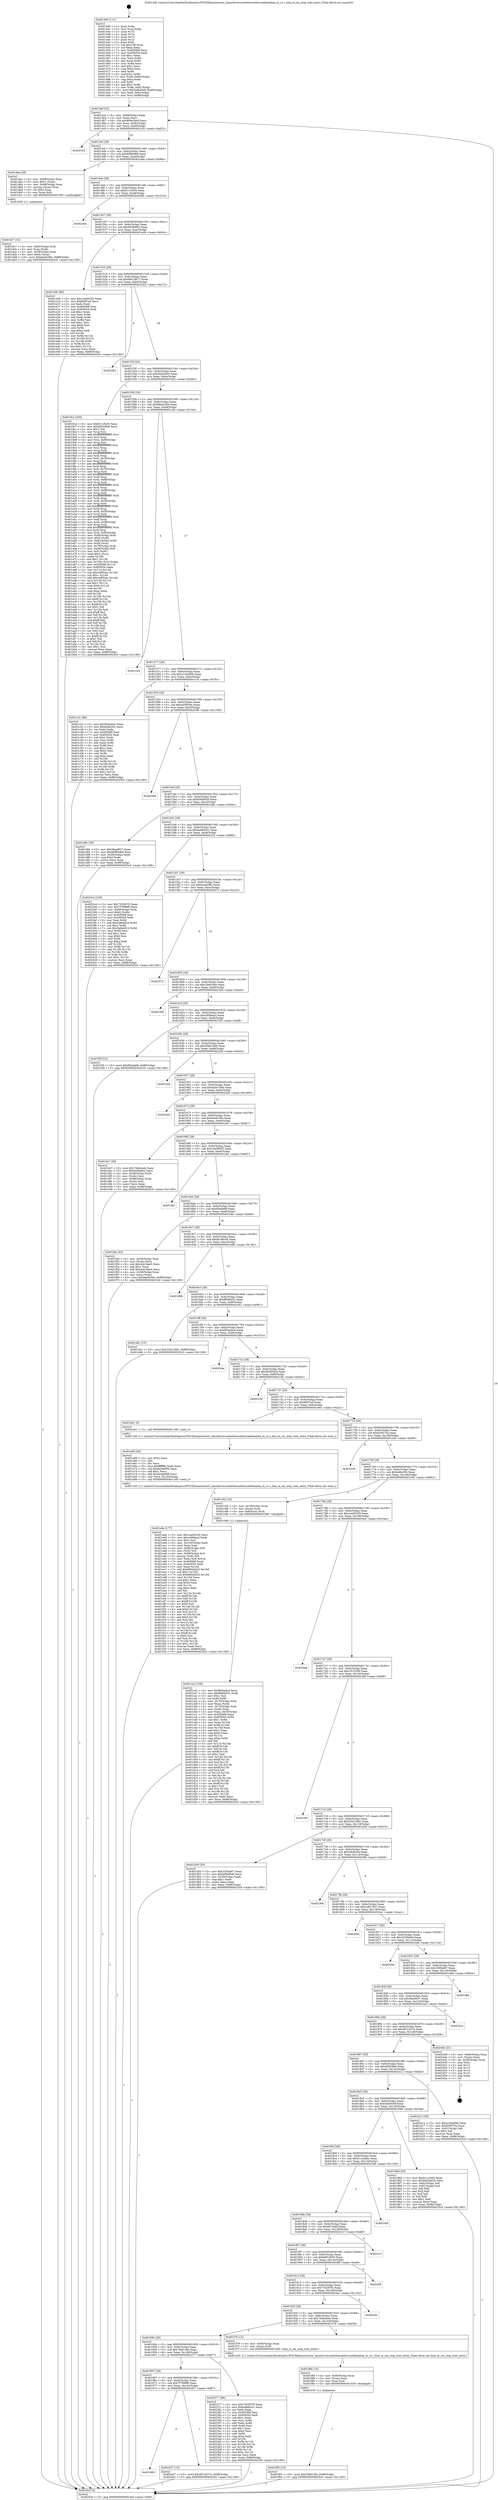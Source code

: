 digraph "0x401440" {
  label = "0x401440 (/mnt/c/Users/mathe/Desktop/tcc/POCII/binaries/extr_linuxdriversnetethernetbrocadebnabna_tx_rx.c_bna_tx_sm_stop_wait_entry_Final-ollvm.out::main(0))"
  labelloc = "t"
  node[shape=record]

  Entry [label="",width=0.3,height=0.3,shape=circle,fillcolor=black,style=filled]
  "0x4014af" [label="{
     0x4014af [32]\l
     | [instrs]\l
     &nbsp;&nbsp;0x4014af \<+6\>: mov -0x88(%rbp),%eax\l
     &nbsp;&nbsp;0x4014b5 \<+2\>: mov %eax,%ecx\l
     &nbsp;&nbsp;0x4014b7 \<+6\>: sub $0x809e24e9,%ecx\l
     &nbsp;&nbsp;0x4014bd \<+6\>: mov %eax,-0x9c(%rbp)\l
     &nbsp;&nbsp;0x4014c3 \<+6\>: mov %ecx,-0xa0(%rbp)\l
     &nbsp;&nbsp;0x4014c9 \<+6\>: je 0000000000402162 \<main+0xd22\>\l
  }"]
  "0x402162" [label="{
     0x402162\l
  }", style=dashed]
  "0x4014cf" [label="{
     0x4014cf [28]\l
     | [instrs]\l
     &nbsp;&nbsp;0x4014cf \<+5\>: jmp 00000000004014d4 \<main+0x94\>\l
     &nbsp;&nbsp;0x4014d4 \<+6\>: mov -0x9c(%rbp),%eax\l
     &nbsp;&nbsp;0x4014da \<+5\>: sub $0x90f80db6,%eax\l
     &nbsp;&nbsp;0x4014df \<+6\>: mov %eax,-0xa4(%rbp)\l
     &nbsp;&nbsp;0x4014e5 \<+6\>: je 0000000000401daa \<main+0x96a\>\l
  }"]
  Exit [label="",width=0.3,height=0.3,shape=circle,fillcolor=black,style=filled,peripheries=2]
  "0x401daa" [label="{
     0x401daa [29]\l
     | [instrs]\l
     &nbsp;&nbsp;0x401daa \<+4\>: mov -0x68(%rbp),%rax\l
     &nbsp;&nbsp;0x401dae \<+6\>: movl $0x1,(%rax)\l
     &nbsp;&nbsp;0x401db4 \<+4\>: mov -0x68(%rbp),%rax\l
     &nbsp;&nbsp;0x401db8 \<+3\>: movslq (%rax),%rax\l
     &nbsp;&nbsp;0x401dbb \<+4\>: shl $0x2,%rax\l
     &nbsp;&nbsp;0x401dbf \<+3\>: mov %rax,%rdi\l
     &nbsp;&nbsp;0x401dc2 \<+5\>: call 0000000000401050 \<malloc@plt\>\l
     | [calls]\l
     &nbsp;&nbsp;0x401050 \{1\} (unknown)\l
  }"]
  "0x4014eb" [label="{
     0x4014eb [28]\l
     | [instrs]\l
     &nbsp;&nbsp;0x4014eb \<+5\>: jmp 00000000004014f0 \<main+0xb0\>\l
     &nbsp;&nbsp;0x4014f0 \<+6\>: mov -0x9c(%rbp),%eax\l
     &nbsp;&nbsp;0x4014f6 \<+5\>: sub $0x911cf435,%eax\l
     &nbsp;&nbsp;0x4014fb \<+6\>: mov %eax,-0xa8(%rbp)\l
     &nbsp;&nbsp;0x401501 \<+6\>: je 000000000040245b \<main+0x101b\>\l
  }"]
  "0x401983" [label="{
     0x401983\l
  }", style=dashed]
  "0x40245b" [label="{
     0x40245b\l
  }", style=dashed]
  "0x401507" [label="{
     0x401507 [28]\l
     | [instrs]\l
     &nbsp;&nbsp;0x401507 \<+5\>: jmp 000000000040150c \<main+0xcc\>\l
     &nbsp;&nbsp;0x40150c \<+6\>: mov -0x9c(%rbp),%eax\l
     &nbsp;&nbsp;0x401512 \<+5\>: sub $0x945fe662,%eax\l
     &nbsp;&nbsp;0x401517 \<+6\>: mov %eax,-0xac(%rbp)\l
     &nbsp;&nbsp;0x40151d \<+6\>: je 0000000000401e0b \<main+0x9cb\>\l
  }"]
  "0x402437" [label="{
     0x402437 [15]\l
     | [instrs]\l
     &nbsp;&nbsp;0x402437 \<+10\>: movl $0x497c4374,-0x88(%rbp)\l
     &nbsp;&nbsp;0x402441 \<+5\>: jmp 00000000004025c0 \<main+0x1180\>\l
  }"]
  "0x401e0b" [label="{
     0x401e0b [86]\l
     | [instrs]\l
     &nbsp;&nbsp;0x401e0b \<+5\>: mov $0x1ea05229,%eax\l
     &nbsp;&nbsp;0x401e10 \<+5\>: mov $0x9697ed,%ecx\l
     &nbsp;&nbsp;0x401e15 \<+2\>: xor %edx,%edx\l
     &nbsp;&nbsp;0x401e17 \<+7\>: mov 0x405068,%esi\l
     &nbsp;&nbsp;0x401e1e \<+7\>: mov 0x405054,%edi\l
     &nbsp;&nbsp;0x401e25 \<+3\>: sub $0x1,%edx\l
     &nbsp;&nbsp;0x401e28 \<+3\>: mov %esi,%r8d\l
     &nbsp;&nbsp;0x401e2b \<+3\>: add %edx,%r8d\l
     &nbsp;&nbsp;0x401e2e \<+4\>: imul %r8d,%esi\l
     &nbsp;&nbsp;0x401e32 \<+3\>: and $0x1,%esi\l
     &nbsp;&nbsp;0x401e35 \<+3\>: cmp $0x0,%esi\l
     &nbsp;&nbsp;0x401e38 \<+4\>: sete %r9b\l
     &nbsp;&nbsp;0x401e3c \<+3\>: cmp $0xa,%edi\l
     &nbsp;&nbsp;0x401e3f \<+4\>: setl %r10b\l
     &nbsp;&nbsp;0x401e43 \<+3\>: mov %r9b,%r11b\l
     &nbsp;&nbsp;0x401e46 \<+3\>: and %r10b,%r11b\l
     &nbsp;&nbsp;0x401e49 \<+3\>: xor %r10b,%r9b\l
     &nbsp;&nbsp;0x401e4c \<+3\>: or %r9b,%r11b\l
     &nbsp;&nbsp;0x401e4f \<+4\>: test $0x1,%r11b\l
     &nbsp;&nbsp;0x401e53 \<+3\>: cmovne %ecx,%eax\l
     &nbsp;&nbsp;0x401e56 \<+6\>: mov %eax,-0x88(%rbp)\l
     &nbsp;&nbsp;0x401e5c \<+5\>: jmp 00000000004025c0 \<main+0x1180\>\l
  }"]
  "0x401523" [label="{
     0x401523 [28]\l
     | [instrs]\l
     &nbsp;&nbsp;0x401523 \<+5\>: jmp 0000000000401528 \<main+0xe8\>\l
     &nbsp;&nbsp;0x401528 \<+6\>: mov -0x9c(%rbp),%eax\l
     &nbsp;&nbsp;0x40152e \<+5\>: sub $0x94b7db77,%eax\l
     &nbsp;&nbsp;0x401533 \<+6\>: mov %eax,-0xb0(%rbp)\l
     &nbsp;&nbsp;0x401539 \<+6\>: je 00000000004022b2 \<main+0xe72\>\l
  }"]
  "0x401967" [label="{
     0x401967 [28]\l
     | [instrs]\l
     &nbsp;&nbsp;0x401967 \<+5\>: jmp 000000000040196c \<main+0x52c\>\l
     &nbsp;&nbsp;0x40196c \<+6\>: mov -0x9c(%rbp),%eax\l
     &nbsp;&nbsp;0x401972 \<+5\>: sub $0x7f7998f6,%eax\l
     &nbsp;&nbsp;0x401977 \<+6\>: mov %eax,-0x14c(%rbp)\l
     &nbsp;&nbsp;0x40197d \<+6\>: je 0000000000402437 \<main+0xff7\>\l
  }"]
  "0x4022b2" [label="{
     0x4022b2\l
  }", style=dashed]
  "0x40153f" [label="{
     0x40153f [28]\l
     | [instrs]\l
     &nbsp;&nbsp;0x40153f \<+5\>: jmp 0000000000401544 \<main+0x104\>\l
     &nbsp;&nbsp;0x401544 \<+6\>: mov -0x9c(%rbp),%eax\l
     &nbsp;&nbsp;0x40154a \<+5\>: sub $0x94d3a655,%eax\l
     &nbsp;&nbsp;0x40154f \<+6\>: mov %eax,-0xb4(%rbp)\l
     &nbsp;&nbsp;0x401555 \<+6\>: je 00000000004019c2 \<main+0x582\>\l
  }"]
  "0x402377" [label="{
     0x402377 [86]\l
     | [instrs]\l
     &nbsp;&nbsp;0x402377 \<+5\>: mov $0x735287f3,%eax\l
     &nbsp;&nbsp;0x40237c \<+5\>: mov $0xba8d4c01,%ecx\l
     &nbsp;&nbsp;0x402381 \<+2\>: xor %edx,%edx\l
     &nbsp;&nbsp;0x402383 \<+7\>: mov 0x405068,%esi\l
     &nbsp;&nbsp;0x40238a \<+7\>: mov 0x405054,%edi\l
     &nbsp;&nbsp;0x402391 \<+3\>: sub $0x1,%edx\l
     &nbsp;&nbsp;0x402394 \<+3\>: mov %esi,%r8d\l
     &nbsp;&nbsp;0x402397 \<+3\>: add %edx,%r8d\l
     &nbsp;&nbsp;0x40239a \<+4\>: imul %r8d,%esi\l
     &nbsp;&nbsp;0x40239e \<+3\>: and $0x1,%esi\l
     &nbsp;&nbsp;0x4023a1 \<+3\>: cmp $0x0,%esi\l
     &nbsp;&nbsp;0x4023a4 \<+4\>: sete %r9b\l
     &nbsp;&nbsp;0x4023a8 \<+3\>: cmp $0xa,%edi\l
     &nbsp;&nbsp;0x4023ab \<+4\>: setl %r10b\l
     &nbsp;&nbsp;0x4023af \<+3\>: mov %r9b,%r11b\l
     &nbsp;&nbsp;0x4023b2 \<+3\>: and %r10b,%r11b\l
     &nbsp;&nbsp;0x4023b5 \<+3\>: xor %r10b,%r9b\l
     &nbsp;&nbsp;0x4023b8 \<+3\>: or %r9b,%r11b\l
     &nbsp;&nbsp;0x4023bb \<+4\>: test $0x1,%r11b\l
     &nbsp;&nbsp;0x4023bf \<+3\>: cmovne %ecx,%eax\l
     &nbsp;&nbsp;0x4023c2 \<+6\>: mov %eax,-0x88(%rbp)\l
     &nbsp;&nbsp;0x4023c8 \<+5\>: jmp 00000000004025c0 \<main+0x1180\>\l
  }"]
  "0x4019c2" [label="{
     0x4019c2 [336]\l
     | [instrs]\l
     &nbsp;&nbsp;0x4019c2 \<+5\>: mov $0x911cf435,%eax\l
     &nbsp;&nbsp;0x4019c7 \<+5\>: mov $0x4f3038a6,%ecx\l
     &nbsp;&nbsp;0x4019cc \<+2\>: mov $0x1,%dl\l
     &nbsp;&nbsp;0x4019ce \<+3\>: mov %rsp,%rsi\l
     &nbsp;&nbsp;0x4019d1 \<+4\>: add $0xfffffffffffffff0,%rsi\l
     &nbsp;&nbsp;0x4019d5 \<+3\>: mov %rsi,%rsp\l
     &nbsp;&nbsp;0x4019d8 \<+4\>: mov %rsi,-0x80(%rbp)\l
     &nbsp;&nbsp;0x4019dc \<+3\>: mov %rsp,%rsi\l
     &nbsp;&nbsp;0x4019df \<+4\>: add $0xfffffffffffffff0,%rsi\l
     &nbsp;&nbsp;0x4019e3 \<+3\>: mov %rsi,%rsp\l
     &nbsp;&nbsp;0x4019e6 \<+3\>: mov %rsp,%rdi\l
     &nbsp;&nbsp;0x4019e9 \<+4\>: add $0xfffffffffffffff0,%rdi\l
     &nbsp;&nbsp;0x4019ed \<+3\>: mov %rdi,%rsp\l
     &nbsp;&nbsp;0x4019f0 \<+4\>: mov %rdi,-0x78(%rbp)\l
     &nbsp;&nbsp;0x4019f4 \<+3\>: mov %rsp,%rdi\l
     &nbsp;&nbsp;0x4019f7 \<+4\>: add $0xfffffffffffffff0,%rdi\l
     &nbsp;&nbsp;0x4019fb \<+3\>: mov %rdi,%rsp\l
     &nbsp;&nbsp;0x4019fe \<+4\>: mov %rdi,-0x70(%rbp)\l
     &nbsp;&nbsp;0x401a02 \<+3\>: mov %rsp,%rdi\l
     &nbsp;&nbsp;0x401a05 \<+4\>: add $0xfffffffffffffff0,%rdi\l
     &nbsp;&nbsp;0x401a09 \<+3\>: mov %rdi,%rsp\l
     &nbsp;&nbsp;0x401a0c \<+4\>: mov %rdi,-0x68(%rbp)\l
     &nbsp;&nbsp;0x401a10 \<+3\>: mov %rsp,%rdi\l
     &nbsp;&nbsp;0x401a13 \<+4\>: add $0xfffffffffffffff0,%rdi\l
     &nbsp;&nbsp;0x401a17 \<+3\>: mov %rdi,%rsp\l
     &nbsp;&nbsp;0x401a1a \<+4\>: mov %rdi,-0x60(%rbp)\l
     &nbsp;&nbsp;0x401a1e \<+3\>: mov %rsp,%rdi\l
     &nbsp;&nbsp;0x401a21 \<+4\>: add $0xfffffffffffffff0,%rdi\l
     &nbsp;&nbsp;0x401a25 \<+3\>: mov %rdi,%rsp\l
     &nbsp;&nbsp;0x401a28 \<+4\>: mov %rdi,-0x58(%rbp)\l
     &nbsp;&nbsp;0x401a2c \<+3\>: mov %rsp,%rdi\l
     &nbsp;&nbsp;0x401a2f \<+4\>: add $0xfffffffffffffff0,%rdi\l
     &nbsp;&nbsp;0x401a33 \<+3\>: mov %rdi,%rsp\l
     &nbsp;&nbsp;0x401a36 \<+4\>: mov %rdi,-0x50(%rbp)\l
     &nbsp;&nbsp;0x401a3a \<+3\>: mov %rsp,%rdi\l
     &nbsp;&nbsp;0x401a3d \<+4\>: add $0xfffffffffffffff0,%rdi\l
     &nbsp;&nbsp;0x401a41 \<+3\>: mov %rdi,%rsp\l
     &nbsp;&nbsp;0x401a44 \<+4\>: mov %rdi,-0x48(%rbp)\l
     &nbsp;&nbsp;0x401a48 \<+3\>: mov %rsp,%rdi\l
     &nbsp;&nbsp;0x401a4b \<+4\>: add $0xfffffffffffffff0,%rdi\l
     &nbsp;&nbsp;0x401a4f \<+3\>: mov %rdi,%rsp\l
     &nbsp;&nbsp;0x401a52 \<+4\>: mov %rdi,-0x40(%rbp)\l
     &nbsp;&nbsp;0x401a56 \<+4\>: mov -0x80(%rbp),%rdi\l
     &nbsp;&nbsp;0x401a5a \<+6\>: movl $0x0,(%rdi)\l
     &nbsp;&nbsp;0x401a60 \<+7\>: mov -0x8c(%rbp),%r8d\l
     &nbsp;&nbsp;0x401a67 \<+3\>: mov %r8d,(%rsi)\l
     &nbsp;&nbsp;0x401a6a \<+4\>: mov -0x78(%rbp),%rdi\l
     &nbsp;&nbsp;0x401a6e \<+7\>: mov -0x98(%rbp),%r9\l
     &nbsp;&nbsp;0x401a75 \<+3\>: mov %r9,(%rdi)\l
     &nbsp;&nbsp;0x401a78 \<+3\>: cmpl $0x2,(%rsi)\l
     &nbsp;&nbsp;0x401a7b \<+4\>: setne %r10b\l
     &nbsp;&nbsp;0x401a7f \<+4\>: and $0x1,%r10b\l
     &nbsp;&nbsp;0x401a83 \<+4\>: mov %r10b,-0x31(%rbp)\l
     &nbsp;&nbsp;0x401a87 \<+8\>: mov 0x405068,%r11d\l
     &nbsp;&nbsp;0x401a8f \<+7\>: mov 0x405054,%ebx\l
     &nbsp;&nbsp;0x401a96 \<+3\>: mov %r11d,%r14d\l
     &nbsp;&nbsp;0x401a99 \<+7\>: sub $0xcedf5aac,%r14d\l
     &nbsp;&nbsp;0x401aa0 \<+4\>: sub $0x1,%r14d\l
     &nbsp;&nbsp;0x401aa4 \<+7\>: add $0xcedf5aac,%r14d\l
     &nbsp;&nbsp;0x401aab \<+4\>: imul %r14d,%r11d\l
     &nbsp;&nbsp;0x401aaf \<+4\>: and $0x1,%r11d\l
     &nbsp;&nbsp;0x401ab3 \<+4\>: cmp $0x0,%r11d\l
     &nbsp;&nbsp;0x401ab7 \<+4\>: sete %r10b\l
     &nbsp;&nbsp;0x401abb \<+3\>: cmp $0xa,%ebx\l
     &nbsp;&nbsp;0x401abe \<+4\>: setl %r15b\l
     &nbsp;&nbsp;0x401ac2 \<+3\>: mov %r10b,%r12b\l
     &nbsp;&nbsp;0x401ac5 \<+4\>: xor $0xff,%r12b\l
     &nbsp;&nbsp;0x401ac9 \<+3\>: mov %r15b,%r13b\l
     &nbsp;&nbsp;0x401acc \<+4\>: xor $0xff,%r13b\l
     &nbsp;&nbsp;0x401ad0 \<+3\>: xor $0x1,%dl\l
     &nbsp;&nbsp;0x401ad3 \<+3\>: mov %r12b,%sil\l
     &nbsp;&nbsp;0x401ad6 \<+4\>: and $0xff,%sil\l
     &nbsp;&nbsp;0x401ada \<+3\>: and %dl,%r10b\l
     &nbsp;&nbsp;0x401add \<+3\>: mov %r13b,%dil\l
     &nbsp;&nbsp;0x401ae0 \<+4\>: and $0xff,%dil\l
     &nbsp;&nbsp;0x401ae4 \<+3\>: and %dl,%r15b\l
     &nbsp;&nbsp;0x401ae7 \<+3\>: or %r10b,%sil\l
     &nbsp;&nbsp;0x401aea \<+3\>: or %r15b,%dil\l
     &nbsp;&nbsp;0x401aed \<+3\>: xor %dil,%sil\l
     &nbsp;&nbsp;0x401af0 \<+3\>: or %r13b,%r12b\l
     &nbsp;&nbsp;0x401af3 \<+4\>: xor $0xff,%r12b\l
     &nbsp;&nbsp;0x401af7 \<+3\>: or $0x1,%dl\l
     &nbsp;&nbsp;0x401afa \<+3\>: and %dl,%r12b\l
     &nbsp;&nbsp;0x401afd \<+3\>: or %r12b,%sil\l
     &nbsp;&nbsp;0x401b00 \<+4\>: test $0x1,%sil\l
     &nbsp;&nbsp;0x401b04 \<+3\>: cmovne %ecx,%eax\l
     &nbsp;&nbsp;0x401b07 \<+6\>: mov %eax,-0x88(%rbp)\l
     &nbsp;&nbsp;0x401b0d \<+5\>: jmp 00000000004025c0 \<main+0x1180\>\l
  }"]
  "0x40155b" [label="{
     0x40155b [28]\l
     | [instrs]\l
     &nbsp;&nbsp;0x40155b \<+5\>: jmp 0000000000401560 \<main+0x120\>\l
     &nbsp;&nbsp;0x401560 \<+6\>: mov -0x9c(%rbp),%eax\l
     &nbsp;&nbsp;0x401566 \<+5\>: sub $0x98edc56d,%eax\l
     &nbsp;&nbsp;0x40156b \<+6\>: mov %eax,-0xb8(%rbp)\l
     &nbsp;&nbsp;0x401571 \<+6\>: je 0000000000401c2d \<main+0x7ed\>\l
  }"]
  "0x401f93" [label="{
     0x401f93 [15]\l
     | [instrs]\l
     &nbsp;&nbsp;0x401f93 \<+10\>: movl $0x766614fe,-0x88(%rbp)\l
     &nbsp;&nbsp;0x401f9d \<+5\>: jmp 00000000004025c0 \<main+0x1180\>\l
  }"]
  "0x401c2d" [label="{
     0x401c2d\l
  }", style=dashed]
  "0x401577" [label="{
     0x401577 [28]\l
     | [instrs]\l
     &nbsp;&nbsp;0x401577 \<+5\>: jmp 000000000040157c \<main+0x13c\>\l
     &nbsp;&nbsp;0x40157c \<+6\>: mov -0x9c(%rbp),%eax\l
     &nbsp;&nbsp;0x401582 \<+5\>: sub $0xa1d2e668,%eax\l
     &nbsp;&nbsp;0x401587 \<+6\>: mov %eax,-0xbc(%rbp)\l
     &nbsp;&nbsp;0x40158d \<+6\>: je 0000000000401c3c \<main+0x7fc\>\l
  }"]
  "0x401f84" [label="{
     0x401f84 [15]\l
     | [instrs]\l
     &nbsp;&nbsp;0x401f84 \<+4\>: mov -0x60(%rbp),%rax\l
     &nbsp;&nbsp;0x401f88 \<+3\>: mov (%rax),%rax\l
     &nbsp;&nbsp;0x401f8b \<+3\>: mov %rax,%rdi\l
     &nbsp;&nbsp;0x401f8e \<+5\>: call 0000000000401030 \<free@plt\>\l
     | [calls]\l
     &nbsp;&nbsp;0x401030 \{1\} (unknown)\l
  }"]
  "0x401c3c" [label="{
     0x401c3c [86]\l
     | [instrs]\l
     &nbsp;&nbsp;0x401c3c \<+5\>: mov $0xf93ea6ce,%eax\l
     &nbsp;&nbsp;0x401c41 \<+5\>: mov $0xbd8e302,%ecx\l
     &nbsp;&nbsp;0x401c46 \<+2\>: xor %edx,%edx\l
     &nbsp;&nbsp;0x401c48 \<+7\>: mov 0x405068,%esi\l
     &nbsp;&nbsp;0x401c4f \<+7\>: mov 0x405054,%edi\l
     &nbsp;&nbsp;0x401c56 \<+3\>: sub $0x1,%edx\l
     &nbsp;&nbsp;0x401c59 \<+3\>: mov %esi,%r8d\l
     &nbsp;&nbsp;0x401c5c \<+3\>: add %edx,%r8d\l
     &nbsp;&nbsp;0x401c5f \<+4\>: imul %r8d,%esi\l
     &nbsp;&nbsp;0x401c63 \<+3\>: and $0x1,%esi\l
     &nbsp;&nbsp;0x401c66 \<+3\>: cmp $0x0,%esi\l
     &nbsp;&nbsp;0x401c69 \<+4\>: sete %r9b\l
     &nbsp;&nbsp;0x401c6d \<+3\>: cmp $0xa,%edi\l
     &nbsp;&nbsp;0x401c70 \<+4\>: setl %r10b\l
     &nbsp;&nbsp;0x401c74 \<+3\>: mov %r9b,%r11b\l
     &nbsp;&nbsp;0x401c77 \<+3\>: and %r10b,%r11b\l
     &nbsp;&nbsp;0x401c7a \<+3\>: xor %r10b,%r9b\l
     &nbsp;&nbsp;0x401c7d \<+3\>: or %r9b,%r11b\l
     &nbsp;&nbsp;0x401c80 \<+4\>: test $0x1,%r11b\l
     &nbsp;&nbsp;0x401c84 \<+3\>: cmovne %ecx,%eax\l
     &nbsp;&nbsp;0x401c87 \<+6\>: mov %eax,-0x88(%rbp)\l
     &nbsp;&nbsp;0x401c8d \<+5\>: jmp 00000000004025c0 \<main+0x1180\>\l
  }"]
  "0x401593" [label="{
     0x401593 [28]\l
     | [instrs]\l
     &nbsp;&nbsp;0x401593 \<+5\>: jmp 0000000000401598 \<main+0x158\>\l
     &nbsp;&nbsp;0x401598 \<+6\>: mov -0x9c(%rbp),%eax\l
     &nbsp;&nbsp;0x40159e \<+5\>: sub $0xa43f05ee,%eax\l
     &nbsp;&nbsp;0x4015a3 \<+6\>: mov %eax,-0xc0(%rbp)\l
     &nbsp;&nbsp;0x4015a9 \<+6\>: je 0000000000402598 \<main+0x1158\>\l
  }"]
  "0x40194b" [label="{
     0x40194b [28]\l
     | [instrs]\l
     &nbsp;&nbsp;0x40194b \<+5\>: jmp 0000000000401950 \<main+0x510\>\l
     &nbsp;&nbsp;0x401950 \<+6\>: mov -0x9c(%rbp),%eax\l
     &nbsp;&nbsp;0x401956 \<+5\>: sub $0x766614fe,%eax\l
     &nbsp;&nbsp;0x40195b \<+6\>: mov %eax,-0x148(%rbp)\l
     &nbsp;&nbsp;0x401961 \<+6\>: je 0000000000402377 \<main+0xf37\>\l
  }"]
  "0x402598" [label="{
     0x402598\l
  }", style=dashed]
  "0x4015af" [label="{
     0x4015af [28]\l
     | [instrs]\l
     &nbsp;&nbsp;0x4015af \<+5\>: jmp 00000000004015b4 \<main+0x174\>\l
     &nbsp;&nbsp;0x4015b4 \<+6\>: mov -0x9c(%rbp),%eax\l
     &nbsp;&nbsp;0x4015ba \<+5\>: sub $0xb564f5a9,%eax\l
     &nbsp;&nbsp;0x4015bf \<+6\>: mov %eax,-0xc4(%rbp)\l
     &nbsp;&nbsp;0x4015c5 \<+6\>: je 0000000000401d8c \<main+0x94c\>\l
  }"]
  "0x401f78" [label="{
     0x401f78 [12]\l
     | [instrs]\l
     &nbsp;&nbsp;0x401f78 \<+4\>: mov -0x60(%rbp),%rax\l
     &nbsp;&nbsp;0x401f7c \<+3\>: mov (%rax),%rdi\l
     &nbsp;&nbsp;0x401f7f \<+5\>: call 0000000000401430 \<bna_tx_sm_stop_wait_entry\>\l
     | [calls]\l
     &nbsp;&nbsp;0x401430 \{1\} (/mnt/c/Users/mathe/Desktop/tcc/POCII/binaries/extr_linuxdriversnetethernetbrocadebnabna_tx_rx.c_bna_tx_sm_stop_wait_entry_Final-ollvm.out::bna_tx_sm_stop_wait_entry)\l
  }"]
  "0x401d8c" [label="{
     0x401d8c [30]\l
     | [instrs]\l
     &nbsp;&nbsp;0x401d8c \<+5\>: mov $0x38aef937,%eax\l
     &nbsp;&nbsp;0x401d91 \<+5\>: mov $0x90f80db6,%ecx\l
     &nbsp;&nbsp;0x401d96 \<+3\>: mov -0x30(%rbp),%edx\l
     &nbsp;&nbsp;0x401d99 \<+3\>: cmp $0x0,%edx\l
     &nbsp;&nbsp;0x401d9c \<+3\>: cmove %ecx,%eax\l
     &nbsp;&nbsp;0x401d9f \<+6\>: mov %eax,-0x88(%rbp)\l
     &nbsp;&nbsp;0x401da5 \<+5\>: jmp 00000000004025c0 \<main+0x1180\>\l
  }"]
  "0x4015cb" [label="{
     0x4015cb [28]\l
     | [instrs]\l
     &nbsp;&nbsp;0x4015cb \<+5\>: jmp 00000000004015d0 \<main+0x190\>\l
     &nbsp;&nbsp;0x4015d0 \<+6\>: mov -0x9c(%rbp),%eax\l
     &nbsp;&nbsp;0x4015d6 \<+5\>: sub $0xba8d4c01,%eax\l
     &nbsp;&nbsp;0x4015db \<+6\>: mov %eax,-0xc8(%rbp)\l
     &nbsp;&nbsp;0x4015e1 \<+6\>: je 00000000004023cd \<main+0xf8d\>\l
  }"]
  "0x40192f" [label="{
     0x40192f [28]\l
     | [instrs]\l
     &nbsp;&nbsp;0x40192f \<+5\>: jmp 0000000000401934 \<main+0x4f4\>\l
     &nbsp;&nbsp;0x401934 \<+6\>: mov -0x9c(%rbp),%eax\l
     &nbsp;&nbsp;0x40193a \<+5\>: sub $0x744b2eeb,%eax\l
     &nbsp;&nbsp;0x40193f \<+6\>: mov %eax,-0x144(%rbp)\l
     &nbsp;&nbsp;0x401945 \<+6\>: je 0000000000401f78 \<main+0xb38\>\l
  }"]
  "0x4023cd" [label="{
     0x4023cd [106]\l
     | [instrs]\l
     &nbsp;&nbsp;0x4023cd \<+5\>: mov $0x735287f3,%eax\l
     &nbsp;&nbsp;0x4023d2 \<+5\>: mov $0x7f7998f6,%ecx\l
     &nbsp;&nbsp;0x4023d7 \<+4\>: mov -0x80(%rbp),%rdx\l
     &nbsp;&nbsp;0x4023db \<+6\>: movl $0x0,(%rdx)\l
     &nbsp;&nbsp;0x4023e1 \<+7\>: mov 0x405068,%esi\l
     &nbsp;&nbsp;0x4023e8 \<+7\>: mov 0x405054,%edi\l
     &nbsp;&nbsp;0x4023ef \<+3\>: mov %esi,%r8d\l
     &nbsp;&nbsp;0x4023f2 \<+7\>: add $0x5a8eb81d,%r8d\l
     &nbsp;&nbsp;0x4023f9 \<+4\>: sub $0x1,%r8d\l
     &nbsp;&nbsp;0x4023fd \<+7\>: sub $0x5a8eb81d,%r8d\l
     &nbsp;&nbsp;0x402404 \<+4\>: imul %r8d,%esi\l
     &nbsp;&nbsp;0x402408 \<+3\>: and $0x1,%esi\l
     &nbsp;&nbsp;0x40240b \<+3\>: cmp $0x0,%esi\l
     &nbsp;&nbsp;0x40240e \<+4\>: sete %r9b\l
     &nbsp;&nbsp;0x402412 \<+3\>: cmp $0xa,%edi\l
     &nbsp;&nbsp;0x402415 \<+4\>: setl %r10b\l
     &nbsp;&nbsp;0x402419 \<+3\>: mov %r9b,%r11b\l
     &nbsp;&nbsp;0x40241c \<+3\>: and %r10b,%r11b\l
     &nbsp;&nbsp;0x40241f \<+3\>: xor %r10b,%r9b\l
     &nbsp;&nbsp;0x402422 \<+3\>: or %r9b,%r11b\l
     &nbsp;&nbsp;0x402425 \<+4\>: test $0x1,%r11b\l
     &nbsp;&nbsp;0x402429 \<+3\>: cmovne %ecx,%eax\l
     &nbsp;&nbsp;0x40242c \<+6\>: mov %eax,-0x88(%rbp)\l
     &nbsp;&nbsp;0x402432 \<+5\>: jmp 00000000004025c0 \<main+0x1180\>\l
  }"]
  "0x4015e7" [label="{
     0x4015e7 [28]\l
     | [instrs]\l
     &nbsp;&nbsp;0x4015e7 \<+5\>: jmp 00000000004015ec \<main+0x1ac\>\l
     &nbsp;&nbsp;0x4015ec \<+6\>: mov -0x9c(%rbp),%eax\l
     &nbsp;&nbsp;0x4015f2 \<+5\>: sub $0xbcab2f93,%eax\l
     &nbsp;&nbsp;0x4015f7 \<+6\>: mov %eax,-0xcc(%rbp)\l
     &nbsp;&nbsp;0x4015fd \<+6\>: je 0000000000402072 \<main+0xc32\>\l
  }"]
  "0x4025ac" [label="{
     0x4025ac\l
  }", style=dashed]
  "0x402072" [label="{
     0x402072\l
  }", style=dashed]
  "0x401603" [label="{
     0x401603 [28]\l
     | [instrs]\l
     &nbsp;&nbsp;0x401603 \<+5\>: jmp 0000000000401608 \<main+0x1c8\>\l
     &nbsp;&nbsp;0x401608 \<+6\>: mov -0x9c(%rbp),%eax\l
     &nbsp;&nbsp;0x40160e \<+5\>: sub $0xc3e6194e,%eax\l
     &nbsp;&nbsp;0x401613 \<+6\>: mov %eax,-0xd0(%rbp)\l
     &nbsp;&nbsp;0x401619 \<+6\>: je 000000000040230d \<main+0xecd\>\l
  }"]
  "0x401913" [label="{
     0x401913 [28]\l
     | [instrs]\l
     &nbsp;&nbsp;0x401913 \<+5\>: jmp 0000000000401918 \<main+0x4d8\>\l
     &nbsp;&nbsp;0x401918 \<+6\>: mov -0x9c(%rbp),%eax\l
     &nbsp;&nbsp;0x40191e \<+5\>: sub $0x735287f3,%eax\l
     &nbsp;&nbsp;0x401923 \<+6\>: mov %eax,-0x140(%rbp)\l
     &nbsp;&nbsp;0x401929 \<+6\>: je 00000000004025ac \<main+0x116c\>\l
  }"]
  "0x40230d" [label="{
     0x40230d\l
  }", style=dashed]
  "0x40161f" [label="{
     0x40161f [28]\l
     | [instrs]\l
     &nbsp;&nbsp;0x40161f \<+5\>: jmp 0000000000401624 \<main+0x1e4\>\l
     &nbsp;&nbsp;0x401624 \<+6\>: mov -0x9c(%rbp),%eax\l
     &nbsp;&nbsp;0x40162a \<+5\>: sub $0xcd0fdea3,%eax\l
     &nbsp;&nbsp;0x40162f \<+6\>: mov %eax,-0xd4(%rbp)\l
     &nbsp;&nbsp;0x401635 \<+6\>: je 0000000000401f3f \<main+0xaff\>\l
  }"]
  "0x4020ff" [label="{
     0x4020ff\l
  }", style=dashed]
  "0x401f3f" [label="{
     0x401f3f [15]\l
     | [instrs]\l
     &nbsp;&nbsp;0x401f3f \<+10\>: movl $0xf0befa68,-0x88(%rbp)\l
     &nbsp;&nbsp;0x401f49 \<+5\>: jmp 00000000004025c0 \<main+0x1180\>\l
  }"]
  "0x40163b" [label="{
     0x40163b [28]\l
     | [instrs]\l
     &nbsp;&nbsp;0x40163b \<+5\>: jmp 0000000000401640 \<main+0x200\>\l
     &nbsp;&nbsp;0x401640 \<+6\>: mov -0x9c(%rbp),%eax\l
     &nbsp;&nbsp;0x401646 \<+5\>: sub $0xd0b41460,%eax\l
     &nbsp;&nbsp;0x40164b \<+6\>: mov %eax,-0xd8(%rbp)\l
     &nbsp;&nbsp;0x401651 \<+6\>: je 0000000000402294 \<main+0xe54\>\l
  }"]
  "0x4018f7" [label="{
     0x4018f7 [28]\l
     | [instrs]\l
     &nbsp;&nbsp;0x4018f7 \<+5\>: jmp 00000000004018fc \<main+0x4bc\>\l
     &nbsp;&nbsp;0x4018fc \<+6\>: mov -0x9c(%rbp),%eax\l
     &nbsp;&nbsp;0x401902 \<+5\>: sub $0x6df1d050,%eax\l
     &nbsp;&nbsp;0x401907 \<+6\>: mov %eax,-0x13c(%rbp)\l
     &nbsp;&nbsp;0x40190d \<+6\>: je 00000000004020ff \<main+0xcbf\>\l
  }"]
  "0x402294" [label="{
     0x402294\l
  }", style=dashed]
  "0x401657" [label="{
     0x401657 [28]\l
     | [instrs]\l
     &nbsp;&nbsp;0x401657 \<+5\>: jmp 000000000040165c \<main+0x21c\>\l
     &nbsp;&nbsp;0x40165c \<+6\>: mov -0x9c(%rbp),%eax\l
     &nbsp;&nbsp;0x401662 \<+5\>: sub $0xda5e7dbb,%eax\l
     &nbsp;&nbsp;0x401667 \<+6\>: mov %eax,-0xdc(%rbp)\l
     &nbsp;&nbsp;0x40166d \<+6\>: je 00000000004024a0 \<main+0x1060\>\l
  }"]
  "0x40221f" [label="{
     0x40221f\l
  }", style=dashed]
  "0x4024a0" [label="{
     0x4024a0\l
  }", style=dashed]
  "0x401673" [label="{
     0x401673 [28]\l
     | [instrs]\l
     &nbsp;&nbsp;0x401673 \<+5\>: jmp 0000000000401678 \<main+0x238\>\l
     &nbsp;&nbsp;0x401678 \<+6\>: mov -0x9c(%rbp),%eax\l
     &nbsp;&nbsp;0x40167e \<+5\>: sub $0xdae9c56e,%eax\l
     &nbsp;&nbsp;0x401683 \<+6\>: mov %eax,-0xe0(%rbp)\l
     &nbsp;&nbsp;0x401689 \<+6\>: je 0000000000401de7 \<main+0x9a7\>\l
  }"]
  "0x4018db" [label="{
     0x4018db [28]\l
     | [instrs]\l
     &nbsp;&nbsp;0x4018db \<+5\>: jmp 00000000004018e0 \<main+0x4a0\>\l
     &nbsp;&nbsp;0x4018e0 \<+6\>: mov -0x9c(%rbp),%eax\l
     &nbsp;&nbsp;0x4018e6 \<+5\>: sub $0x667cafcf,%eax\l
     &nbsp;&nbsp;0x4018eb \<+6\>: mov %eax,-0x138(%rbp)\l
     &nbsp;&nbsp;0x4018f1 \<+6\>: je 000000000040221f \<main+0xddf\>\l
  }"]
  "0x401de7" [label="{
     0x401de7 [36]\l
     | [instrs]\l
     &nbsp;&nbsp;0x401de7 \<+5\>: mov $0x744b2eeb,%eax\l
     &nbsp;&nbsp;0x401dec \<+5\>: mov $0x945fe662,%ecx\l
     &nbsp;&nbsp;0x401df1 \<+4\>: mov -0x58(%rbp),%rdx\l
     &nbsp;&nbsp;0x401df5 \<+2\>: mov (%rdx),%esi\l
     &nbsp;&nbsp;0x401df7 \<+4\>: mov -0x68(%rbp),%rdx\l
     &nbsp;&nbsp;0x401dfb \<+2\>: cmp (%rdx),%esi\l
     &nbsp;&nbsp;0x401dfd \<+3\>: cmovl %ecx,%eax\l
     &nbsp;&nbsp;0x401e00 \<+6\>: mov %eax,-0x88(%rbp)\l
     &nbsp;&nbsp;0x401e06 \<+5\>: jmp 00000000004025c0 \<main+0x1180\>\l
  }"]
  "0x40168f" [label="{
     0x40168f [28]\l
     | [instrs]\l
     &nbsp;&nbsp;0x40168f \<+5\>: jmp 0000000000401694 \<main+0x254\>\l
     &nbsp;&nbsp;0x401694 \<+6\>: mov -0x9c(%rbp),%eax\l
     &nbsp;&nbsp;0x40169a \<+5\>: sub $0xe3a38635,%eax\l
     &nbsp;&nbsp;0x40169f \<+6\>: mov %eax,-0xe4(%rbp)\l
     &nbsp;&nbsp;0x4016a5 \<+6\>: je 0000000000401fa2 \<main+0xb62\>\l
  }"]
  "0x402549" [label="{
     0x402549\l
  }", style=dashed]
  "0x401fa2" [label="{
     0x401fa2\l
  }", style=dashed]
  "0x4016ab" [label="{
     0x4016ab [28]\l
     | [instrs]\l
     &nbsp;&nbsp;0x4016ab \<+5\>: jmp 00000000004016b0 \<main+0x270\>\l
     &nbsp;&nbsp;0x4016b0 \<+6\>: mov -0x9c(%rbp),%eax\l
     &nbsp;&nbsp;0x4016b6 \<+5\>: sub $0xf0befa68,%eax\l
     &nbsp;&nbsp;0x4016bb \<+6\>: mov %eax,-0xe8(%rbp)\l
     &nbsp;&nbsp;0x4016c1 \<+6\>: je 0000000000401f4e \<main+0xb0e\>\l
  }"]
  "0x401e8e" [label="{
     0x401e8e [177]\l
     | [instrs]\l
     &nbsp;&nbsp;0x401e8e \<+5\>: mov $0x1ea05229,%ecx\l
     &nbsp;&nbsp;0x401e93 \<+5\>: mov $0xcd0fdea3,%edx\l
     &nbsp;&nbsp;0x401e98 \<+3\>: mov $0x1,%sil\l
     &nbsp;&nbsp;0x401e9b \<+6\>: mov -0x150(%rbp),%edi\l
     &nbsp;&nbsp;0x401ea1 \<+3\>: imul %eax,%edi\l
     &nbsp;&nbsp;0x401ea4 \<+4\>: mov -0x60(%rbp),%r8\l
     &nbsp;&nbsp;0x401ea8 \<+3\>: mov (%r8),%r8\l
     &nbsp;&nbsp;0x401eab \<+4\>: mov -0x58(%rbp),%r9\l
     &nbsp;&nbsp;0x401eaf \<+3\>: movslq (%r9),%r9\l
     &nbsp;&nbsp;0x401eb2 \<+4\>: mov %edi,(%r8,%r9,4)\l
     &nbsp;&nbsp;0x401eb6 \<+7\>: mov 0x405068,%eax\l
     &nbsp;&nbsp;0x401ebd \<+7\>: mov 0x405054,%edi\l
     &nbsp;&nbsp;0x401ec4 \<+3\>: mov %eax,%r10d\l
     &nbsp;&nbsp;0x401ec7 \<+7\>: add $0x6694d203,%r10d\l
     &nbsp;&nbsp;0x401ece \<+4\>: sub $0x1,%r10d\l
     &nbsp;&nbsp;0x401ed2 \<+7\>: sub $0x6694d203,%r10d\l
     &nbsp;&nbsp;0x401ed9 \<+4\>: imul %r10d,%eax\l
     &nbsp;&nbsp;0x401edd \<+3\>: and $0x1,%eax\l
     &nbsp;&nbsp;0x401ee0 \<+3\>: cmp $0x0,%eax\l
     &nbsp;&nbsp;0x401ee3 \<+4\>: sete %r11b\l
     &nbsp;&nbsp;0x401ee7 \<+3\>: cmp $0xa,%edi\l
     &nbsp;&nbsp;0x401eea \<+3\>: setl %bl\l
     &nbsp;&nbsp;0x401eed \<+3\>: mov %r11b,%r14b\l
     &nbsp;&nbsp;0x401ef0 \<+4\>: xor $0xff,%r14b\l
     &nbsp;&nbsp;0x401ef4 \<+3\>: mov %bl,%r15b\l
     &nbsp;&nbsp;0x401ef7 \<+4\>: xor $0xff,%r15b\l
     &nbsp;&nbsp;0x401efb \<+4\>: xor $0x0,%sil\l
     &nbsp;&nbsp;0x401eff \<+3\>: mov %r14b,%r12b\l
     &nbsp;&nbsp;0x401f02 \<+4\>: and $0x0,%r12b\l
     &nbsp;&nbsp;0x401f06 \<+3\>: and %sil,%r11b\l
     &nbsp;&nbsp;0x401f09 \<+3\>: mov %r15b,%r13b\l
     &nbsp;&nbsp;0x401f0c \<+4\>: and $0x0,%r13b\l
     &nbsp;&nbsp;0x401f10 \<+3\>: and %sil,%bl\l
     &nbsp;&nbsp;0x401f13 \<+3\>: or %r11b,%r12b\l
     &nbsp;&nbsp;0x401f16 \<+3\>: or %bl,%r13b\l
     &nbsp;&nbsp;0x401f19 \<+3\>: xor %r13b,%r12b\l
     &nbsp;&nbsp;0x401f1c \<+3\>: or %r15b,%r14b\l
     &nbsp;&nbsp;0x401f1f \<+4\>: xor $0xff,%r14b\l
     &nbsp;&nbsp;0x401f23 \<+4\>: or $0x0,%sil\l
     &nbsp;&nbsp;0x401f27 \<+3\>: and %sil,%r14b\l
     &nbsp;&nbsp;0x401f2a \<+3\>: or %r14b,%r12b\l
     &nbsp;&nbsp;0x401f2d \<+4\>: test $0x1,%r12b\l
     &nbsp;&nbsp;0x401f31 \<+3\>: cmovne %edx,%ecx\l
     &nbsp;&nbsp;0x401f34 \<+6\>: mov %ecx,-0x88(%rbp)\l
     &nbsp;&nbsp;0x401f3a \<+5\>: jmp 00000000004025c0 \<main+0x1180\>\l
  }"]
  "0x401f4e" [label="{
     0x401f4e [42]\l
     | [instrs]\l
     &nbsp;&nbsp;0x401f4e \<+4\>: mov -0x58(%rbp),%rax\l
     &nbsp;&nbsp;0x401f52 \<+2\>: mov (%rax),%ecx\l
     &nbsp;&nbsp;0x401f54 \<+6\>: sub $0xcb418ab5,%ecx\l
     &nbsp;&nbsp;0x401f5a \<+3\>: add $0x1,%ecx\l
     &nbsp;&nbsp;0x401f5d \<+6\>: add $0xcb418ab5,%ecx\l
     &nbsp;&nbsp;0x401f63 \<+4\>: mov -0x58(%rbp),%rax\l
     &nbsp;&nbsp;0x401f67 \<+2\>: mov %ecx,(%rax)\l
     &nbsp;&nbsp;0x401f69 \<+10\>: movl $0xdae9c56e,-0x88(%rbp)\l
     &nbsp;&nbsp;0x401f73 \<+5\>: jmp 00000000004025c0 \<main+0x1180\>\l
  }"]
  "0x4016c7" [label="{
     0x4016c7 [28]\l
     | [instrs]\l
     &nbsp;&nbsp;0x4016c7 \<+5\>: jmp 00000000004016cc \<main+0x28c\>\l
     &nbsp;&nbsp;0x4016cc \<+6\>: mov -0x9c(%rbp),%eax\l
     &nbsp;&nbsp;0x4016d2 \<+5\>: sub $0xf4166ce8,%eax\l
     &nbsp;&nbsp;0x4016d7 \<+6\>: mov %eax,-0xec(%rbp)\l
     &nbsp;&nbsp;0x4016dd \<+6\>: je 0000000000401b8b \<main+0x74b\>\l
  }"]
  "0x401e66" [label="{
     0x401e66 [40]\l
     | [instrs]\l
     &nbsp;&nbsp;0x401e66 \<+5\>: mov $0x2,%ecx\l
     &nbsp;&nbsp;0x401e6b \<+1\>: cltd\l
     &nbsp;&nbsp;0x401e6c \<+2\>: idiv %ecx\l
     &nbsp;&nbsp;0x401e6e \<+6\>: imul $0xfffffffe,%edx,%ecx\l
     &nbsp;&nbsp;0x401e74 \<+6\>: sub $0x9a5a66f6,%ecx\l
     &nbsp;&nbsp;0x401e7a \<+3\>: add $0x1,%ecx\l
     &nbsp;&nbsp;0x401e7d \<+6\>: add $0x9a5a66f6,%ecx\l
     &nbsp;&nbsp;0x401e83 \<+6\>: mov %ecx,-0x150(%rbp)\l
     &nbsp;&nbsp;0x401e89 \<+5\>: call 0000000000401160 \<next_i\>\l
     | [calls]\l
     &nbsp;&nbsp;0x401160 \{1\} (/mnt/c/Users/mathe/Desktop/tcc/POCII/binaries/extr_linuxdriversnetethernetbrocadebnabna_tx_rx.c_bna_tx_sm_stop_wait_entry_Final-ollvm.out::next_i)\l
  }"]
  "0x401b8b" [label="{
     0x401b8b\l
  }", style=dashed]
  "0x4016e3" [label="{
     0x4016e3 [28]\l
     | [instrs]\l
     &nbsp;&nbsp;0x4016e3 \<+5\>: jmp 00000000004016e8 \<main+0x2a8\>\l
     &nbsp;&nbsp;0x4016e8 \<+6\>: mov -0x9c(%rbp),%eax\l
     &nbsp;&nbsp;0x4016ee \<+5\>: sub $0xf680b55c,%eax\l
     &nbsp;&nbsp;0x4016f3 \<+6\>: mov %eax,-0xf0(%rbp)\l
     &nbsp;&nbsp;0x4016f9 \<+6\>: je 0000000000401d41 \<main+0x901\>\l
  }"]
  "0x401dc7" [label="{
     0x401dc7 [32]\l
     | [instrs]\l
     &nbsp;&nbsp;0x401dc7 \<+4\>: mov -0x60(%rbp),%rdi\l
     &nbsp;&nbsp;0x401dcb \<+3\>: mov %rax,(%rdi)\l
     &nbsp;&nbsp;0x401dce \<+4\>: mov -0x58(%rbp),%rax\l
     &nbsp;&nbsp;0x401dd2 \<+6\>: movl $0x0,(%rax)\l
     &nbsp;&nbsp;0x401dd8 \<+10\>: movl $0xdae9c56e,-0x88(%rbp)\l
     &nbsp;&nbsp;0x401de2 \<+5\>: jmp 00000000004025c0 \<main+0x1180\>\l
  }"]
  "0x401d41" [label="{
     0x401d41 [15]\l
     | [instrs]\l
     &nbsp;&nbsp;0x401d41 \<+10\>: movl $0x25421682,-0x88(%rbp)\l
     &nbsp;&nbsp;0x401d4b \<+5\>: jmp 00000000004025c0 \<main+0x1180\>\l
  }"]
  "0x4016ff" [label="{
     0x4016ff [28]\l
     | [instrs]\l
     &nbsp;&nbsp;0x4016ff \<+5\>: jmp 0000000000401704 \<main+0x2c4\>\l
     &nbsp;&nbsp;0x401704 \<+6\>: mov -0x9c(%rbp),%eax\l
     &nbsp;&nbsp;0x40170a \<+5\>: sub $0xf93ea6ce,%eax\l
     &nbsp;&nbsp;0x40170f \<+6\>: mov %eax,-0xf4(%rbp)\l
     &nbsp;&nbsp;0x401715 \<+6\>: je 00000000004024be \<main+0x107e\>\l
  }"]
  "0x401ca2" [label="{
     0x401ca2 [159]\l
     | [instrs]\l
     &nbsp;&nbsp;0x401ca2 \<+5\>: mov $0xf93ea6ce,%ecx\l
     &nbsp;&nbsp;0x401ca7 \<+5\>: mov $0xf680b55c,%edx\l
     &nbsp;&nbsp;0x401cac \<+3\>: mov $0x1,%sil\l
     &nbsp;&nbsp;0x401caf \<+3\>: xor %r8d,%r8d\l
     &nbsp;&nbsp;0x401cb2 \<+4\>: mov -0x70(%rbp),%rdi\l
     &nbsp;&nbsp;0x401cb6 \<+2\>: mov %eax,(%rdi)\l
     &nbsp;&nbsp;0x401cb8 \<+4\>: mov -0x70(%rbp),%rdi\l
     &nbsp;&nbsp;0x401cbc \<+2\>: mov (%rdi),%eax\l
     &nbsp;&nbsp;0x401cbe \<+3\>: mov %eax,-0x30(%rbp)\l
     &nbsp;&nbsp;0x401cc1 \<+7\>: mov 0x405068,%eax\l
     &nbsp;&nbsp;0x401cc8 \<+8\>: mov 0x405054,%r9d\l
     &nbsp;&nbsp;0x401cd0 \<+4\>: sub $0x1,%r8d\l
     &nbsp;&nbsp;0x401cd4 \<+3\>: mov %eax,%r10d\l
     &nbsp;&nbsp;0x401cd7 \<+3\>: add %r8d,%r10d\l
     &nbsp;&nbsp;0x401cda \<+4\>: imul %r10d,%eax\l
     &nbsp;&nbsp;0x401cde \<+3\>: and $0x1,%eax\l
     &nbsp;&nbsp;0x401ce1 \<+3\>: cmp $0x0,%eax\l
     &nbsp;&nbsp;0x401ce4 \<+4\>: sete %r11b\l
     &nbsp;&nbsp;0x401ce8 \<+4\>: cmp $0xa,%r9d\l
     &nbsp;&nbsp;0x401cec \<+3\>: setl %bl\l
     &nbsp;&nbsp;0x401cef \<+3\>: mov %r11b,%r14b\l
     &nbsp;&nbsp;0x401cf2 \<+4\>: xor $0xff,%r14b\l
     &nbsp;&nbsp;0x401cf6 \<+3\>: mov %bl,%r15b\l
     &nbsp;&nbsp;0x401cf9 \<+4\>: xor $0xff,%r15b\l
     &nbsp;&nbsp;0x401cfd \<+4\>: xor $0x1,%sil\l
     &nbsp;&nbsp;0x401d01 \<+3\>: mov %r14b,%r12b\l
     &nbsp;&nbsp;0x401d04 \<+4\>: and $0xff,%r12b\l
     &nbsp;&nbsp;0x401d08 \<+3\>: and %sil,%r11b\l
     &nbsp;&nbsp;0x401d0b \<+3\>: mov %r15b,%r13b\l
     &nbsp;&nbsp;0x401d0e \<+4\>: and $0xff,%r13b\l
     &nbsp;&nbsp;0x401d12 \<+3\>: and %sil,%bl\l
     &nbsp;&nbsp;0x401d15 \<+3\>: or %r11b,%r12b\l
     &nbsp;&nbsp;0x401d18 \<+3\>: or %bl,%r13b\l
     &nbsp;&nbsp;0x401d1b \<+3\>: xor %r13b,%r12b\l
     &nbsp;&nbsp;0x401d1e \<+3\>: or %r15b,%r14b\l
     &nbsp;&nbsp;0x401d21 \<+4\>: xor $0xff,%r14b\l
     &nbsp;&nbsp;0x401d25 \<+4\>: or $0x1,%sil\l
     &nbsp;&nbsp;0x401d29 \<+3\>: and %sil,%r14b\l
     &nbsp;&nbsp;0x401d2c \<+3\>: or %r14b,%r12b\l
     &nbsp;&nbsp;0x401d2f \<+4\>: test $0x1,%r12b\l
     &nbsp;&nbsp;0x401d33 \<+3\>: cmovne %edx,%ecx\l
     &nbsp;&nbsp;0x401d36 \<+6\>: mov %ecx,-0x88(%rbp)\l
     &nbsp;&nbsp;0x401d3c \<+5\>: jmp 00000000004025c0 \<main+0x1180\>\l
  }"]
  "0x4024be" [label="{
     0x4024be\l
  }", style=dashed]
  "0x40171b" [label="{
     0x40171b [28]\l
     | [instrs]\l
     &nbsp;&nbsp;0x40171b \<+5\>: jmp 0000000000401720 \<main+0x2e0\>\l
     &nbsp;&nbsp;0x401720 \<+6\>: mov -0x9c(%rbp),%eax\l
     &nbsp;&nbsp;0x401726 \<+5\>: sub $0xfa500024,%eax\l
     &nbsp;&nbsp;0x40172b \<+6\>: mov %eax,-0xf8(%rbp)\l
     &nbsp;&nbsp;0x401731 \<+6\>: je 000000000040218c \<main+0xd4c\>\l
  }"]
  "0x401440" [label="{
     0x401440 [111]\l
     | [instrs]\l
     &nbsp;&nbsp;0x401440 \<+1\>: push %rbp\l
     &nbsp;&nbsp;0x401441 \<+3\>: mov %rsp,%rbp\l
     &nbsp;&nbsp;0x401444 \<+2\>: push %r15\l
     &nbsp;&nbsp;0x401446 \<+2\>: push %r14\l
     &nbsp;&nbsp;0x401448 \<+2\>: push %r13\l
     &nbsp;&nbsp;0x40144a \<+2\>: push %r12\l
     &nbsp;&nbsp;0x40144c \<+1\>: push %rbx\l
     &nbsp;&nbsp;0x40144d \<+7\>: sub $0x158,%rsp\l
     &nbsp;&nbsp;0x401454 \<+2\>: xor %eax,%eax\l
     &nbsp;&nbsp;0x401456 \<+7\>: mov 0x405068,%ecx\l
     &nbsp;&nbsp;0x40145d \<+7\>: mov 0x405054,%edx\l
     &nbsp;&nbsp;0x401464 \<+3\>: sub $0x1,%eax\l
     &nbsp;&nbsp;0x401467 \<+3\>: mov %ecx,%r8d\l
     &nbsp;&nbsp;0x40146a \<+3\>: add %eax,%r8d\l
     &nbsp;&nbsp;0x40146d \<+4\>: imul %r8d,%ecx\l
     &nbsp;&nbsp;0x401471 \<+3\>: and $0x1,%ecx\l
     &nbsp;&nbsp;0x401474 \<+3\>: cmp $0x0,%ecx\l
     &nbsp;&nbsp;0x401477 \<+4\>: sete %r9b\l
     &nbsp;&nbsp;0x40147b \<+4\>: and $0x1,%r9b\l
     &nbsp;&nbsp;0x40147f \<+7\>: mov %r9b,-0x82(%rbp)\l
     &nbsp;&nbsp;0x401486 \<+3\>: cmp $0xa,%edx\l
     &nbsp;&nbsp;0x401489 \<+4\>: setl %r9b\l
     &nbsp;&nbsp;0x40148d \<+4\>: and $0x1,%r9b\l
     &nbsp;&nbsp;0x401491 \<+7\>: mov %r9b,-0x81(%rbp)\l
     &nbsp;&nbsp;0x401498 \<+10\>: movl $0x5a8c830f,-0x88(%rbp)\l
     &nbsp;&nbsp;0x4014a2 \<+6\>: mov %edi,-0x8c(%rbp)\l
     &nbsp;&nbsp;0x4014a8 \<+7\>: mov %rsi,-0x98(%rbp)\l
  }"]
  "0x40218c" [label="{
     0x40218c\l
  }", style=dashed]
  "0x401737" [label="{
     0x401737 [28]\l
     | [instrs]\l
     &nbsp;&nbsp;0x401737 \<+5\>: jmp 000000000040173c \<main+0x2fc\>\l
     &nbsp;&nbsp;0x40173c \<+6\>: mov -0x9c(%rbp),%eax\l
     &nbsp;&nbsp;0x401742 \<+5\>: sub $0x9697ed,%eax\l
     &nbsp;&nbsp;0x401747 \<+6\>: mov %eax,-0xfc(%rbp)\l
     &nbsp;&nbsp;0x40174d \<+6\>: je 0000000000401e61 \<main+0xa21\>\l
  }"]
  "0x4025c0" [label="{
     0x4025c0 [5]\l
     | [instrs]\l
     &nbsp;&nbsp;0x4025c0 \<+5\>: jmp 00000000004014af \<main+0x6f\>\l
  }"]
  "0x401e61" [label="{
     0x401e61 [5]\l
     | [instrs]\l
     &nbsp;&nbsp;0x401e61 \<+5\>: call 0000000000401160 \<next_i\>\l
     | [calls]\l
     &nbsp;&nbsp;0x401160 \{1\} (/mnt/c/Users/mathe/Desktop/tcc/POCII/binaries/extr_linuxdriversnetethernetbrocadebnabna_tx_rx.c_bna_tx_sm_stop_wait_entry_Final-ollvm.out::next_i)\l
  }"]
  "0x401753" [label="{
     0x401753 [28]\l
     | [instrs]\l
     &nbsp;&nbsp;0x401753 \<+5\>: jmp 0000000000401758 \<main+0x318\>\l
     &nbsp;&nbsp;0x401758 \<+6\>: mov -0x9c(%rbp),%eax\l
     &nbsp;&nbsp;0x40175e \<+5\>: sub $0x629575a,%eax\l
     &nbsp;&nbsp;0x401763 \<+6\>: mov %eax,-0x100(%rbp)\l
     &nbsp;&nbsp;0x401769 \<+6\>: je 0000000000401b30 \<main+0x6f0\>\l
  }"]
  "0x4018bf" [label="{
     0x4018bf [28]\l
     | [instrs]\l
     &nbsp;&nbsp;0x4018bf \<+5\>: jmp 00000000004018c4 \<main+0x484\>\l
     &nbsp;&nbsp;0x4018c4 \<+6\>: mov -0x9c(%rbp),%eax\l
     &nbsp;&nbsp;0x4018ca \<+5\>: sub $0x611e4bdc,%eax\l
     &nbsp;&nbsp;0x4018cf \<+6\>: mov %eax,-0x134(%rbp)\l
     &nbsp;&nbsp;0x4018d5 \<+6\>: je 0000000000402549 \<main+0x1109\>\l
  }"]
  "0x401b30" [label="{
     0x401b30\l
  }", style=dashed]
  "0x40176f" [label="{
     0x40176f [28]\l
     | [instrs]\l
     &nbsp;&nbsp;0x40176f \<+5\>: jmp 0000000000401774 \<main+0x334\>\l
     &nbsp;&nbsp;0x401774 \<+6\>: mov -0x9c(%rbp),%eax\l
     &nbsp;&nbsp;0x40177a \<+5\>: sub $0xbd8e302,%eax\l
     &nbsp;&nbsp;0x40177f \<+6\>: mov %eax,-0x104(%rbp)\l
     &nbsp;&nbsp;0x401785 \<+6\>: je 0000000000401c92 \<main+0x852\>\l
  }"]
  "0x40198d" [label="{
     0x40198d [53]\l
     | [instrs]\l
     &nbsp;&nbsp;0x40198d \<+5\>: mov $0x911cf435,%eax\l
     &nbsp;&nbsp;0x401992 \<+5\>: mov $0x94d3a655,%ecx\l
     &nbsp;&nbsp;0x401997 \<+6\>: mov -0x82(%rbp),%dl\l
     &nbsp;&nbsp;0x40199d \<+7\>: mov -0x81(%rbp),%sil\l
     &nbsp;&nbsp;0x4019a4 \<+3\>: mov %dl,%dil\l
     &nbsp;&nbsp;0x4019a7 \<+3\>: and %sil,%dil\l
     &nbsp;&nbsp;0x4019aa \<+3\>: xor %sil,%dl\l
     &nbsp;&nbsp;0x4019ad \<+3\>: or %dl,%dil\l
     &nbsp;&nbsp;0x4019b0 \<+4\>: test $0x1,%dil\l
     &nbsp;&nbsp;0x4019b4 \<+3\>: cmovne %ecx,%eax\l
     &nbsp;&nbsp;0x4019b7 \<+6\>: mov %eax,-0x88(%rbp)\l
     &nbsp;&nbsp;0x4019bd \<+5\>: jmp 00000000004025c0 \<main+0x1180\>\l
  }"]
  "0x401c92" [label="{
     0x401c92 [16]\l
     | [instrs]\l
     &nbsp;&nbsp;0x401c92 \<+4\>: mov -0x78(%rbp),%rax\l
     &nbsp;&nbsp;0x401c96 \<+3\>: mov (%rax),%rax\l
     &nbsp;&nbsp;0x401c99 \<+4\>: mov 0x8(%rax),%rdi\l
     &nbsp;&nbsp;0x401c9d \<+5\>: call 0000000000401060 \<atoi@plt\>\l
     | [calls]\l
     &nbsp;&nbsp;0x401060 \{1\} (unknown)\l
  }"]
  "0x40178b" [label="{
     0x40178b [28]\l
     | [instrs]\l
     &nbsp;&nbsp;0x40178b \<+5\>: jmp 0000000000401790 \<main+0x350\>\l
     &nbsp;&nbsp;0x401790 \<+6\>: mov -0x9c(%rbp),%eax\l
     &nbsp;&nbsp;0x401796 \<+5\>: sub $0x1ea05229,%eax\l
     &nbsp;&nbsp;0x40179b \<+6\>: mov %eax,-0x108(%rbp)\l
     &nbsp;&nbsp;0x4017a1 \<+6\>: je 00000000004024ee \<main+0x10ae\>\l
  }"]
  "0x4018a3" [label="{
     0x4018a3 [28]\l
     | [instrs]\l
     &nbsp;&nbsp;0x4018a3 \<+5\>: jmp 00000000004018a8 \<main+0x468\>\l
     &nbsp;&nbsp;0x4018a8 \<+6\>: mov -0x9c(%rbp),%eax\l
     &nbsp;&nbsp;0x4018ae \<+5\>: sub $0x5a8c830f,%eax\l
     &nbsp;&nbsp;0x4018b3 \<+6\>: mov %eax,-0x130(%rbp)\l
     &nbsp;&nbsp;0x4018b9 \<+6\>: je 000000000040198d \<main+0x54d\>\l
  }"]
  "0x4024ee" [label="{
     0x4024ee\l
  }", style=dashed]
  "0x4017a7" [label="{
     0x4017a7 [28]\l
     | [instrs]\l
     &nbsp;&nbsp;0x4017a7 \<+5\>: jmp 00000000004017ac \<main+0x36c\>\l
     &nbsp;&nbsp;0x4017ac \<+6\>: mov -0x9c(%rbp),%eax\l
     &nbsp;&nbsp;0x4017b2 \<+5\>: sub $0x1f1533fd,%eax\l
     &nbsp;&nbsp;0x4017b7 \<+6\>: mov %eax,-0x10c(%rbp)\l
     &nbsp;&nbsp;0x4017bd \<+6\>: je 0000000000401fdf \<main+0xb9f\>\l
  }"]
  "0x401b12" [label="{
     0x401b12 [30]\l
     | [instrs]\l
     &nbsp;&nbsp;0x401b12 \<+5\>: mov $0xa1d2e668,%eax\l
     &nbsp;&nbsp;0x401b17 \<+5\>: mov $0x629575a,%ecx\l
     &nbsp;&nbsp;0x401b1c \<+3\>: mov -0x31(%rbp),%dl\l
     &nbsp;&nbsp;0x401b1f \<+3\>: test $0x1,%dl\l
     &nbsp;&nbsp;0x401b22 \<+3\>: cmovne %ecx,%eax\l
     &nbsp;&nbsp;0x401b25 \<+6\>: mov %eax,-0x88(%rbp)\l
     &nbsp;&nbsp;0x401b2b \<+5\>: jmp 00000000004025c0 \<main+0x1180\>\l
  }"]
  "0x401fdf" [label="{
     0x401fdf\l
  }", style=dashed]
  "0x4017c3" [label="{
     0x4017c3 [28]\l
     | [instrs]\l
     &nbsp;&nbsp;0x4017c3 \<+5\>: jmp 00000000004017c8 \<main+0x388\>\l
     &nbsp;&nbsp;0x4017c8 \<+6\>: mov -0x9c(%rbp),%eax\l
     &nbsp;&nbsp;0x4017ce \<+5\>: sub $0x25421682,%eax\l
     &nbsp;&nbsp;0x4017d3 \<+6\>: mov %eax,-0x110(%rbp)\l
     &nbsp;&nbsp;0x4017d9 \<+6\>: je 0000000000401d50 \<main+0x910\>\l
  }"]
  "0x401887" [label="{
     0x401887 [28]\l
     | [instrs]\l
     &nbsp;&nbsp;0x401887 \<+5\>: jmp 000000000040188c \<main+0x44c\>\l
     &nbsp;&nbsp;0x40188c \<+6\>: mov -0x9c(%rbp),%eax\l
     &nbsp;&nbsp;0x401892 \<+5\>: sub $0x4f3038a6,%eax\l
     &nbsp;&nbsp;0x401897 \<+6\>: mov %eax,-0x12c(%rbp)\l
     &nbsp;&nbsp;0x40189d \<+6\>: je 0000000000401b12 \<main+0x6d2\>\l
  }"]
  "0x401d50" [label="{
     0x401d50 [30]\l
     | [instrs]\l
     &nbsp;&nbsp;0x401d50 \<+5\>: mov $0x33f3be67,%eax\l
     &nbsp;&nbsp;0x401d55 \<+5\>: mov $0xb564f5a9,%ecx\l
     &nbsp;&nbsp;0x401d5a \<+3\>: mov -0x30(%rbp),%edx\l
     &nbsp;&nbsp;0x401d5d \<+3\>: cmp $0x1,%edx\l
     &nbsp;&nbsp;0x401d60 \<+3\>: cmovl %ecx,%eax\l
     &nbsp;&nbsp;0x401d63 \<+6\>: mov %eax,-0x88(%rbp)\l
     &nbsp;&nbsp;0x401d69 \<+5\>: jmp 00000000004025c0 \<main+0x1180\>\l
  }"]
  "0x4017df" [label="{
     0x4017df [28]\l
     | [instrs]\l
     &nbsp;&nbsp;0x4017df \<+5\>: jmp 00000000004017e4 \<main+0x3a4\>\l
     &nbsp;&nbsp;0x4017e4 \<+6\>: mov -0x9c(%rbp),%eax\l
     &nbsp;&nbsp;0x4017ea \<+5\>: sub $0x29cf0c0a,%eax\l
     &nbsp;&nbsp;0x4017ef \<+6\>: mov %eax,-0x114(%rbp)\l
     &nbsp;&nbsp;0x4017f5 \<+6\>: je 0000000000402368 \<main+0xf28\>\l
  }"]
  "0x402446" [label="{
     0x402446 [21]\l
     | [instrs]\l
     &nbsp;&nbsp;0x402446 \<+4\>: mov -0x80(%rbp),%rax\l
     &nbsp;&nbsp;0x40244a \<+2\>: mov (%rax),%eax\l
     &nbsp;&nbsp;0x40244c \<+4\>: lea -0x28(%rbp),%rsp\l
     &nbsp;&nbsp;0x402450 \<+1\>: pop %rbx\l
     &nbsp;&nbsp;0x402451 \<+2\>: pop %r12\l
     &nbsp;&nbsp;0x402453 \<+2\>: pop %r13\l
     &nbsp;&nbsp;0x402455 \<+2\>: pop %r14\l
     &nbsp;&nbsp;0x402457 \<+2\>: pop %r15\l
     &nbsp;&nbsp;0x402459 \<+1\>: pop %rbp\l
     &nbsp;&nbsp;0x40245a \<+1\>: ret\l
  }"]
  "0x402368" [label="{
     0x402368\l
  }", style=dashed]
  "0x4017fb" [label="{
     0x4017fb [28]\l
     | [instrs]\l
     &nbsp;&nbsp;0x4017fb \<+5\>: jmp 0000000000401800 \<main+0x3c0\>\l
     &nbsp;&nbsp;0x401800 \<+6\>: mov -0x9c(%rbp),%eax\l
     &nbsp;&nbsp;0x401806 \<+5\>: sub $0x2a827837,%eax\l
     &nbsp;&nbsp;0x40180b \<+6\>: mov %eax,-0x118(%rbp)\l
     &nbsp;&nbsp;0x401811 \<+6\>: je 00000000004020e1 \<main+0xca1\>\l
  }"]
  "0x40186b" [label="{
     0x40186b [28]\l
     | [instrs]\l
     &nbsp;&nbsp;0x40186b \<+5\>: jmp 0000000000401870 \<main+0x430\>\l
     &nbsp;&nbsp;0x401870 \<+6\>: mov -0x9c(%rbp),%eax\l
     &nbsp;&nbsp;0x401876 \<+5\>: sub $0x497c4374,%eax\l
     &nbsp;&nbsp;0x40187b \<+6\>: mov %eax,-0x128(%rbp)\l
     &nbsp;&nbsp;0x401881 \<+6\>: je 0000000000402446 \<main+0x1006\>\l
  }"]
  "0x4020e1" [label="{
     0x4020e1\l
  }", style=dashed]
  "0x401817" [label="{
     0x401817 [28]\l
     | [instrs]\l
     &nbsp;&nbsp;0x401817 \<+5\>: jmp 000000000040181c \<main+0x3dc\>\l
     &nbsp;&nbsp;0x40181c \<+6\>: mov -0x9c(%rbp),%eax\l
     &nbsp;&nbsp;0x401822 \<+5\>: sub $0x3235b00a,%eax\l
     &nbsp;&nbsp;0x401827 \<+6\>: mov %eax,-0x11c(%rbp)\l
     &nbsp;&nbsp;0x40182d \<+6\>: je 000000000040256e \<main+0x112e\>\l
  }"]
  "0x4022a3" [label="{
     0x4022a3\l
  }", style=dashed]
  "0x40256e" [label="{
     0x40256e\l
  }", style=dashed]
  "0x401833" [label="{
     0x401833 [28]\l
     | [instrs]\l
     &nbsp;&nbsp;0x401833 \<+5\>: jmp 0000000000401838 \<main+0x3f8\>\l
     &nbsp;&nbsp;0x401838 \<+6\>: mov -0x9c(%rbp),%eax\l
     &nbsp;&nbsp;0x40183e \<+5\>: sub $0x33f3be67,%eax\l
     &nbsp;&nbsp;0x401843 \<+6\>: mov %eax,-0x120(%rbp)\l
     &nbsp;&nbsp;0x401849 \<+6\>: je 0000000000401d6e \<main+0x92e\>\l
  }"]
  "0x40184f" [label="{
     0x40184f [28]\l
     | [instrs]\l
     &nbsp;&nbsp;0x40184f \<+5\>: jmp 0000000000401854 \<main+0x414\>\l
     &nbsp;&nbsp;0x401854 \<+6\>: mov -0x9c(%rbp),%eax\l
     &nbsp;&nbsp;0x40185a \<+5\>: sub $0x38aef937,%eax\l
     &nbsp;&nbsp;0x40185f \<+6\>: mov %eax,-0x124(%rbp)\l
     &nbsp;&nbsp;0x401865 \<+6\>: je 00000000004022a3 \<main+0xe63\>\l
  }"]
  "0x401d6e" [label="{
     0x401d6e\l
  }", style=dashed]
  Entry -> "0x401440" [label=" 1"]
  "0x4014af" -> "0x402162" [label=" 0"]
  "0x4014af" -> "0x4014cf" [label=" 20"]
  "0x402446" -> Exit [label=" 1"]
  "0x4014cf" -> "0x401daa" [label=" 1"]
  "0x4014cf" -> "0x4014eb" [label=" 19"]
  "0x402437" -> "0x4025c0" [label=" 1"]
  "0x4014eb" -> "0x40245b" [label=" 0"]
  "0x4014eb" -> "0x401507" [label=" 19"]
  "0x401967" -> "0x401983" [label=" 0"]
  "0x401507" -> "0x401e0b" [label=" 1"]
  "0x401507" -> "0x401523" [label=" 18"]
  "0x401967" -> "0x402437" [label=" 1"]
  "0x401523" -> "0x4022b2" [label=" 0"]
  "0x401523" -> "0x40153f" [label=" 18"]
  "0x4023cd" -> "0x4025c0" [label=" 1"]
  "0x40153f" -> "0x4019c2" [label=" 1"]
  "0x40153f" -> "0x40155b" [label=" 17"]
  "0x402377" -> "0x4025c0" [label=" 1"]
  "0x40155b" -> "0x401c2d" [label=" 0"]
  "0x40155b" -> "0x401577" [label=" 17"]
  "0x40194b" -> "0x402377" [label=" 1"]
  "0x401577" -> "0x401c3c" [label=" 1"]
  "0x401577" -> "0x401593" [label=" 16"]
  "0x40194b" -> "0x401967" [label=" 1"]
  "0x401593" -> "0x402598" [label=" 0"]
  "0x401593" -> "0x4015af" [label=" 16"]
  "0x401f93" -> "0x4025c0" [label=" 1"]
  "0x4015af" -> "0x401d8c" [label=" 1"]
  "0x4015af" -> "0x4015cb" [label=" 15"]
  "0x401f84" -> "0x401f93" [label=" 1"]
  "0x4015cb" -> "0x4023cd" [label=" 1"]
  "0x4015cb" -> "0x4015e7" [label=" 14"]
  "0x40192f" -> "0x40194b" [label=" 2"]
  "0x4015e7" -> "0x402072" [label=" 0"]
  "0x4015e7" -> "0x401603" [label=" 14"]
  "0x40192f" -> "0x401f78" [label=" 1"]
  "0x401603" -> "0x40230d" [label=" 0"]
  "0x401603" -> "0x40161f" [label=" 14"]
  "0x401913" -> "0x40192f" [label=" 3"]
  "0x40161f" -> "0x401f3f" [label=" 1"]
  "0x40161f" -> "0x40163b" [label=" 13"]
  "0x401913" -> "0x4025ac" [label=" 0"]
  "0x40163b" -> "0x402294" [label=" 0"]
  "0x40163b" -> "0x401657" [label=" 13"]
  "0x4018f7" -> "0x401913" [label=" 3"]
  "0x401657" -> "0x4024a0" [label=" 0"]
  "0x401657" -> "0x401673" [label=" 13"]
  "0x4018f7" -> "0x4020ff" [label=" 0"]
  "0x401673" -> "0x401de7" [label=" 2"]
  "0x401673" -> "0x40168f" [label=" 11"]
  "0x4018db" -> "0x4018f7" [label=" 3"]
  "0x40168f" -> "0x401fa2" [label=" 0"]
  "0x40168f" -> "0x4016ab" [label=" 11"]
  "0x4018db" -> "0x40221f" [label=" 0"]
  "0x4016ab" -> "0x401f4e" [label=" 1"]
  "0x4016ab" -> "0x4016c7" [label=" 10"]
  "0x4018bf" -> "0x4018db" [label=" 3"]
  "0x4016c7" -> "0x401b8b" [label=" 0"]
  "0x4016c7" -> "0x4016e3" [label=" 10"]
  "0x4018bf" -> "0x402549" [label=" 0"]
  "0x4016e3" -> "0x401d41" [label=" 1"]
  "0x4016e3" -> "0x4016ff" [label=" 9"]
  "0x401f78" -> "0x401f84" [label=" 1"]
  "0x4016ff" -> "0x4024be" [label=" 0"]
  "0x4016ff" -> "0x40171b" [label=" 9"]
  "0x401f4e" -> "0x4025c0" [label=" 1"]
  "0x40171b" -> "0x40218c" [label=" 0"]
  "0x40171b" -> "0x401737" [label=" 9"]
  "0x401e8e" -> "0x4025c0" [label=" 1"]
  "0x401737" -> "0x401e61" [label=" 1"]
  "0x401737" -> "0x401753" [label=" 8"]
  "0x401e66" -> "0x401e8e" [label=" 1"]
  "0x401753" -> "0x401b30" [label=" 0"]
  "0x401753" -> "0x40176f" [label=" 8"]
  "0x401e61" -> "0x401e66" [label=" 1"]
  "0x40176f" -> "0x401c92" [label=" 1"]
  "0x40176f" -> "0x40178b" [label=" 7"]
  "0x401e0b" -> "0x4025c0" [label=" 1"]
  "0x40178b" -> "0x4024ee" [label=" 0"]
  "0x40178b" -> "0x4017a7" [label=" 7"]
  "0x401dc7" -> "0x4025c0" [label=" 1"]
  "0x4017a7" -> "0x401fdf" [label=" 0"]
  "0x4017a7" -> "0x4017c3" [label=" 7"]
  "0x401daa" -> "0x401dc7" [label=" 1"]
  "0x4017c3" -> "0x401d50" [label=" 1"]
  "0x4017c3" -> "0x4017df" [label=" 6"]
  "0x401d50" -> "0x4025c0" [label=" 1"]
  "0x4017df" -> "0x402368" [label=" 0"]
  "0x4017df" -> "0x4017fb" [label=" 6"]
  "0x401d41" -> "0x4025c0" [label=" 1"]
  "0x4017fb" -> "0x4020e1" [label=" 0"]
  "0x4017fb" -> "0x401817" [label=" 6"]
  "0x401c92" -> "0x401ca2" [label=" 1"]
  "0x401817" -> "0x40256e" [label=" 0"]
  "0x401817" -> "0x401833" [label=" 6"]
  "0x401c3c" -> "0x4025c0" [label=" 1"]
  "0x401833" -> "0x401d6e" [label=" 0"]
  "0x401833" -> "0x40184f" [label=" 6"]
  "0x401b12" -> "0x4025c0" [label=" 1"]
  "0x40184f" -> "0x4022a3" [label=" 0"]
  "0x40184f" -> "0x40186b" [label=" 6"]
  "0x401ca2" -> "0x4025c0" [label=" 1"]
  "0x40186b" -> "0x402446" [label=" 1"]
  "0x40186b" -> "0x401887" [label=" 5"]
  "0x401d8c" -> "0x4025c0" [label=" 1"]
  "0x401887" -> "0x401b12" [label=" 1"]
  "0x401887" -> "0x4018a3" [label=" 4"]
  "0x401de7" -> "0x4025c0" [label=" 2"]
  "0x4018a3" -> "0x40198d" [label=" 1"]
  "0x4018a3" -> "0x4018bf" [label=" 3"]
  "0x40198d" -> "0x4025c0" [label=" 1"]
  "0x401440" -> "0x4014af" [label=" 1"]
  "0x4025c0" -> "0x4014af" [label=" 19"]
  "0x401f3f" -> "0x4025c0" [label=" 1"]
  "0x4019c2" -> "0x4025c0" [label=" 1"]
}
